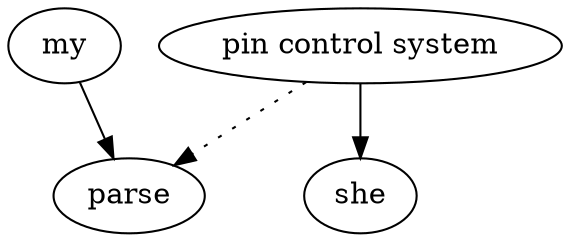 digraph G {
    main [ label="pin control system" ];
    main -> parse [style=dotted];
    my -> parse;
    main -> she;
}
